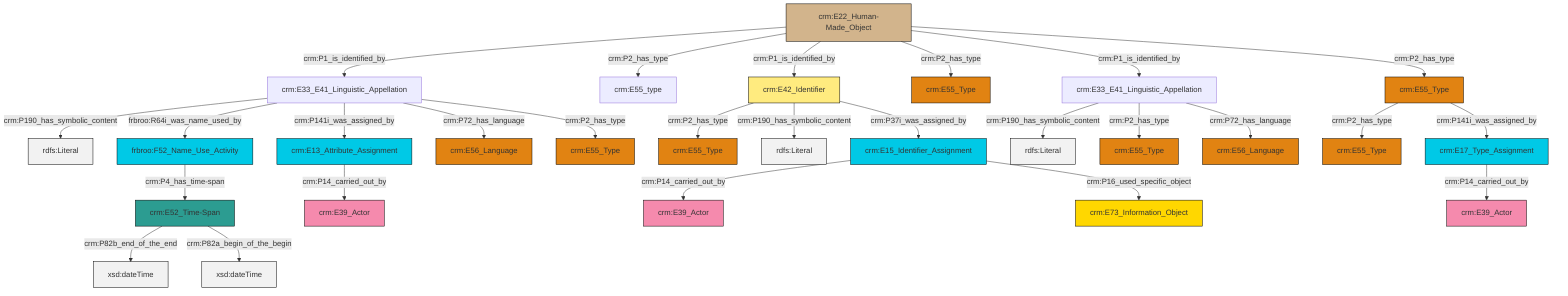 graph TD
classDef Literal fill:#f2f2f2,stroke:#000000;
classDef CRM_Entity fill:#FFFFFF,stroke:#000000;
classDef Temporal_Entity fill:#00C9E6, stroke:#000000;
classDef Type fill:#E18312, stroke:#000000;
classDef Time-Span fill:#2C9C91, stroke:#000000;
classDef Appellation fill:#FFEB7F, stroke:#000000;
classDef Place fill:#008836, stroke:#000000;
classDef Persistent_Item fill:#B266B2, stroke:#000000;
classDef Conceptual_Object fill:#FFD700, stroke:#000000;
classDef Physical_Thing fill:#D2B48C, stroke:#000000;
classDef Actor fill:#f58aad, stroke:#000000;
classDef PC_Classes fill:#4ce600, stroke:#000000;
classDef Multi fill:#cccccc,stroke:#000000;

4["crm:E33_E41_Linguistic_Appellation"]:::Default -->|crm:P190_has_symbolic_content| 5[rdfs:Literal]:::Literal
4["crm:E33_E41_Linguistic_Appellation"]:::Default -->|crm:P2_has_type| 6["crm:E55_Type"]:::Type
7["crm:E42_Identifier"]:::Appellation -->|crm:P2_has_type| 8["crm:E55_Type"]:::Type
10["crm:E33_E41_Linguistic_Appellation"]:::Default -->|crm:P190_has_symbolic_content| 11[rdfs:Literal]:::Literal
14["crm:E55_Type"]:::Type -->|crm:P2_has_type| 15["crm:E55_Type"]:::Type
4["crm:E33_E41_Linguistic_Appellation"]:::Default -->|crm:P72_has_language| 17["crm:E56_Language"]:::Type
19["crm:E13_Attribute_Assignment"]:::Temporal_Entity -->|crm:P14_carried_out_by| 20["crm:E39_Actor"]:::Actor
12["crm:E15_Identifier_Assignment"]:::Temporal_Entity -->|crm:P14_carried_out_by| 21["crm:E39_Actor"]:::Actor
23["crm:E22_Human-Made_Object"]:::Physical_Thing -->|crm:P1_is_identified_by| 10["crm:E33_E41_Linguistic_Appellation"]:::Default
12["crm:E15_Identifier_Assignment"]:::Temporal_Entity -->|crm:P16_used_specific_object| 0["crm:E73_Information_Object"]:::Conceptual_Object
23["crm:E22_Human-Made_Object"]:::Physical_Thing -->|crm:P2_has_type| 27["crm:E55_type"]:::Default
23["crm:E22_Human-Made_Object"]:::Physical_Thing -->|crm:P1_is_identified_by| 7["crm:E42_Identifier"]:::Appellation
25["frbroo:F52_Name_Use_Activity"]:::Temporal_Entity -->|crm:P4_has_time-span| 2["crm:E52_Time-Span"]:::Time-Span
23["crm:E22_Human-Made_Object"]:::Physical_Thing -->|crm:P2_has_type| 34["crm:E55_Type"]:::Type
7["crm:E42_Identifier"]:::Appellation -->|crm:P190_has_symbolic_content| 36[rdfs:Literal]:::Literal
7["crm:E42_Identifier"]:::Appellation -->|crm:P37i_was_assigned_by| 12["crm:E15_Identifier_Assignment"]:::Temporal_Entity
2["crm:E52_Time-Span"]:::Time-Span -->|crm:P82b_end_of_the_end| 39[xsd:dateTime]:::Literal
10["crm:E33_E41_Linguistic_Appellation"]:::Default -->|frbroo:R64i_was_name_used_by| 25["frbroo:F52_Name_Use_Activity"]:::Temporal_Entity
14["crm:E55_Type"]:::Type -->|crm:P141i_was_assigned_by| 31["crm:E17_Type_Assignment"]:::Temporal_Entity
10["crm:E33_E41_Linguistic_Appellation"]:::Default -->|crm:P141i_was_assigned_by| 19["crm:E13_Attribute_Assignment"]:::Temporal_Entity
10["crm:E33_E41_Linguistic_Appellation"]:::Default -->|crm:P72_has_language| 43["crm:E56_Language"]:::Type
2["crm:E52_Time-Span"]:::Time-Span -->|crm:P82a_begin_of_the_begin| 45[xsd:dateTime]:::Literal
31["crm:E17_Type_Assignment"]:::Temporal_Entity -->|crm:P14_carried_out_by| 40["crm:E39_Actor"]:::Actor
23["crm:E22_Human-Made_Object"]:::Physical_Thing -->|crm:P1_is_identified_by| 4["crm:E33_E41_Linguistic_Appellation"]:::Default
23["crm:E22_Human-Made_Object"]:::Physical_Thing -->|crm:P2_has_type| 14["crm:E55_Type"]:::Type
10["crm:E33_E41_Linguistic_Appellation"]:::Default -->|crm:P2_has_type| 29["crm:E55_Type"]:::Type
